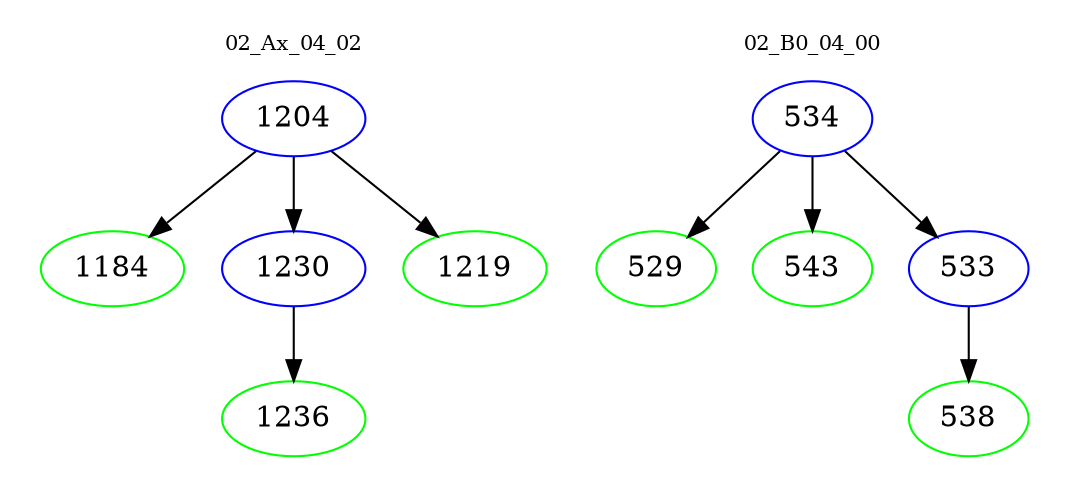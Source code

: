 digraph{
subgraph cluster_0 {
color = white
label = "02_Ax_04_02";
fontsize=10;
T0_1204 [label="1204", color="blue"]
T0_1204 -> T0_1184 [color="black"]
T0_1184 [label="1184", color="green"]
T0_1204 -> T0_1230 [color="black"]
T0_1230 [label="1230", color="blue"]
T0_1230 -> T0_1236 [color="black"]
T0_1236 [label="1236", color="green"]
T0_1204 -> T0_1219 [color="black"]
T0_1219 [label="1219", color="green"]
}
subgraph cluster_1 {
color = white
label = "02_B0_04_00";
fontsize=10;
T1_534 [label="534", color="blue"]
T1_534 -> T1_529 [color="black"]
T1_529 [label="529", color="green"]
T1_534 -> T1_543 [color="black"]
T1_543 [label="543", color="green"]
T1_534 -> T1_533 [color="black"]
T1_533 [label="533", color="blue"]
T1_533 -> T1_538 [color="black"]
T1_538 [label="538", color="green"]
}
}
